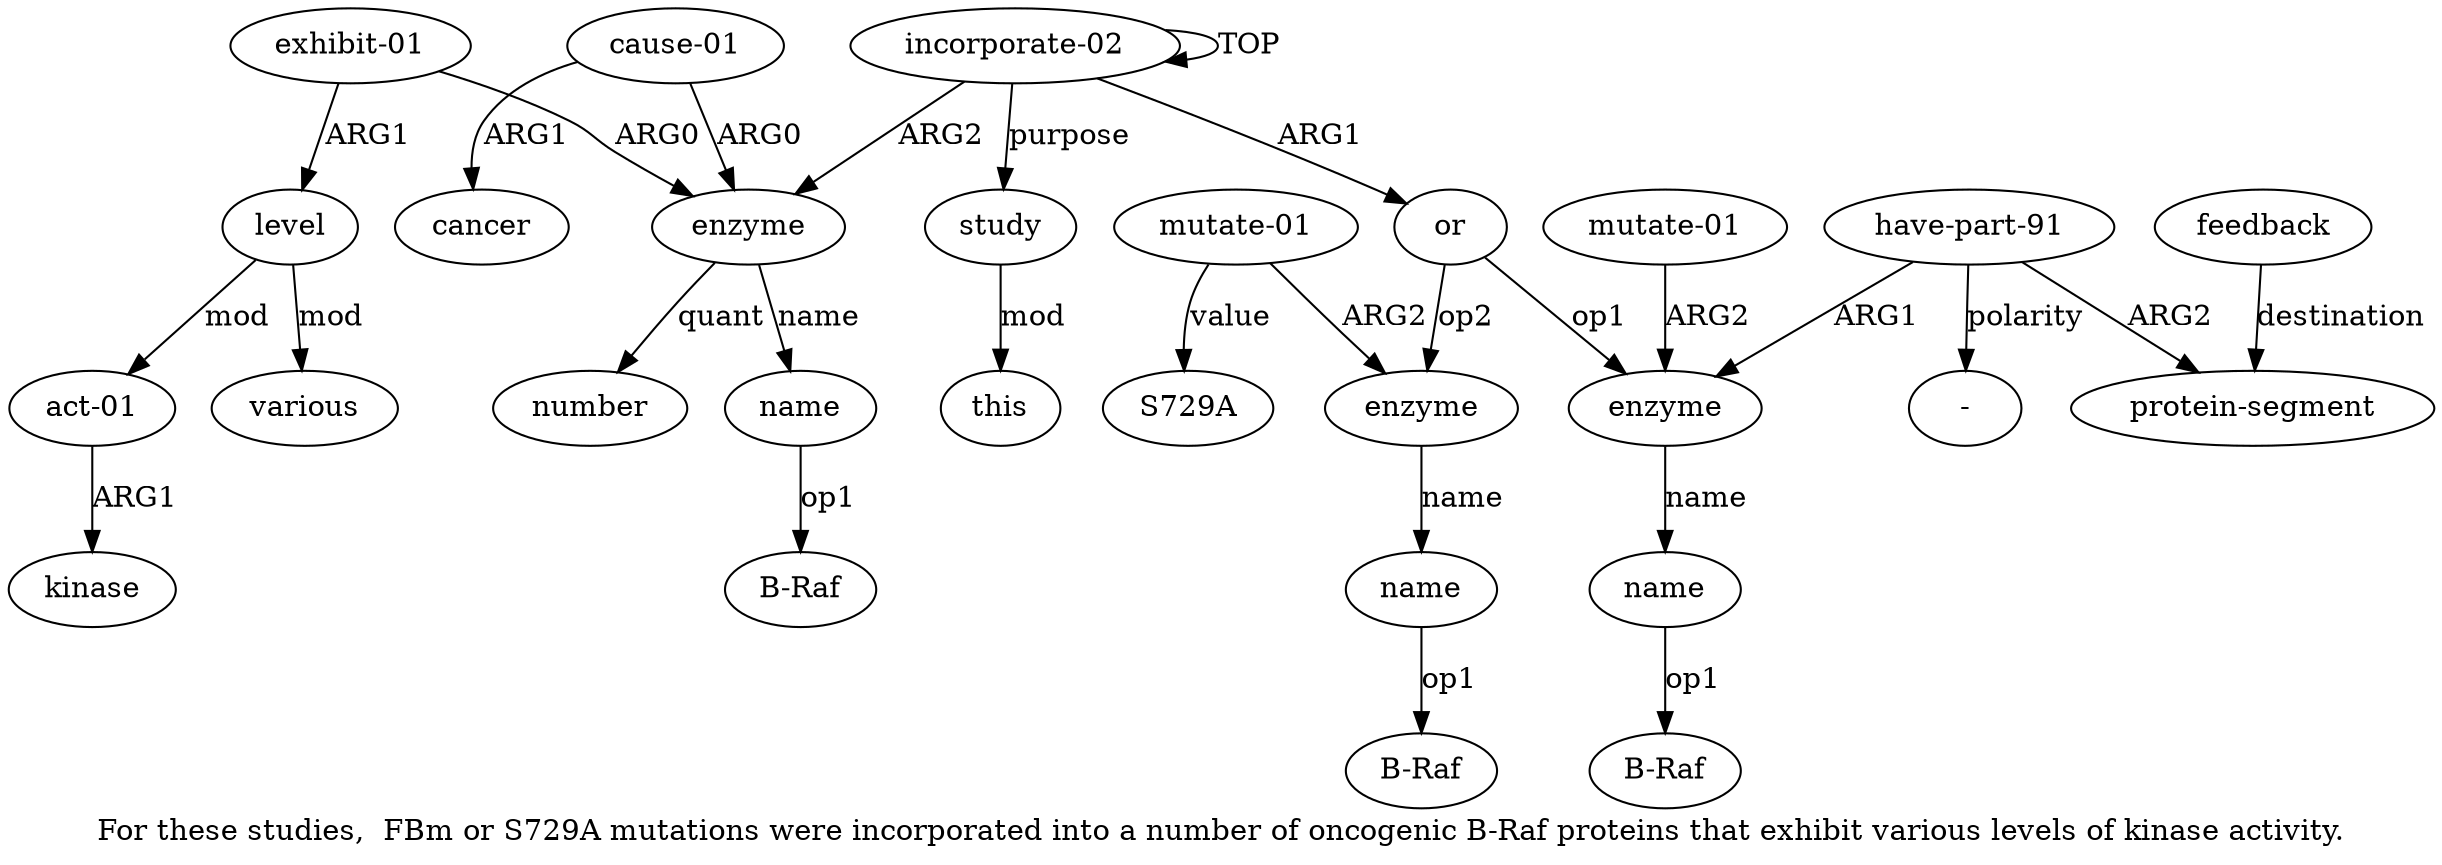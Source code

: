 digraph  {
	graph [label="For these studies,  FBm or S729A mutations were incorporated into a number of oncogenic B-Raf proteins that exhibit various levels \
of kinase activity."];
	node [label="\N"];
	a20	 [color=black,
		gold_ind=20,
		gold_label=kinase,
		label=kinase,
		test_ind=20,
		test_label=kinase];
	a21	 [color=black,
		gold_ind=21,
		gold_label=study,
		label=study,
		test_ind=21,
		test_label=study];
	a22	 [color=black,
		gold_ind=22,
		gold_label=this,
		label=this,
		test_ind=22,
		test_label=this];
	a21 -> a22 [key=0,
	color=black,
	gold_label=mod,
	label=mod,
	test_label=mod];
"a10 S729A" [color=black,
	gold_ind=-1,
	gold_label=S729A,
	label=S729A,
	test_ind=-1,
	test_label=S729A];
"a3 B-Raf" [color=black,
	gold_ind=-1,
	gold_label="B-Raf",
	label="B-Raf",
	test_ind=-1,
	test_label="B-Raf"];
"a9 B-Raf" [color=black,
	gold_ind=-1,
	gold_label="B-Raf",
	label="B-Raf",
	test_ind=-1,
	test_label="B-Raf"];
a15 [color=black,
	gold_ind=15,
	gold_label=number,
	label=number,
	test_ind=15,
	test_label=number];
a14 [color=black,
	gold_ind=14,
	gold_label=cancer,
	label=cancer,
	test_ind=14,
	test_label=cancer];
a17 [color=black,
	gold_ind=17,
	gold_label=level,
	label=level,
	test_ind=17,
	test_label=level];
a19 [color=black,
	gold_ind=19,
	gold_label="act-01",
	label="act-01",
	test_ind=19,
	test_label="act-01"];
a17 -> a19 [key=0,
color=black,
gold_label=mod,
label=mod,
test_label=mod];
a18 [color=black,
gold_ind=18,
gold_label=various,
label=various,
test_ind=18,
test_label=various];
a17 -> a18 [key=0,
color=black,
gold_label=mod,
label=mod,
test_label=mod];
a16 [color=black,
gold_ind=16,
gold_label="exhibit-01",
label="exhibit-01",
test_ind=16,
test_label="exhibit-01"];
a16 -> a17 [key=0,
color=black,
gold_label=ARG1,
label=ARG1,
test_label=ARG1];
a11 [color=black,
gold_ind=11,
gold_label=enzyme,
label=enzyme,
test_ind=11,
test_label=enzyme];
a16 -> a11 [key=0,
color=black,
gold_label=ARG0,
label=ARG0,
test_label=ARG0];
a11 -> a15 [key=0,
color=black,
gold_label=quant,
label=quant,
test_label=quant];
a12 [color=black,
gold_ind=12,
gold_label=name,
label=name,
test_ind=12,
test_label=name];
a11 -> a12 [key=0,
color=black,
gold_label=name,
label=name,
test_label=name];
a10 [color=black,
gold_ind=10,
gold_label="mutate-01",
label="mutate-01",
test_ind=10,
test_label="mutate-01"];
a10 -> "a10 S729A" [key=0,
color=black,
gold_label=value,
label=value,
test_label=value];
a8 [color=black,
gold_ind=8,
gold_label=enzyme,
label=enzyme,
test_ind=8,
test_label=enzyme];
a10 -> a8 [key=0,
color=black,
gold_label=ARG2,
label=ARG2,
test_label=ARG2];
a13 [color=black,
gold_ind=13,
gold_label="cause-01",
label="cause-01",
test_ind=13,
test_label="cause-01"];
a13 -> a14 [key=0,
color=black,
gold_label=ARG1,
label=ARG1,
test_label=ARG1];
a13 -> a11 [key=0,
color=black,
gold_label=ARG0,
label=ARG0,
test_label=ARG0];
"a12 B-Raf" [color=black,
gold_ind=-1,
gold_label="B-Raf",
label="B-Raf",
test_ind=-1,
test_label="B-Raf"];
a12 -> "a12 B-Raf" [key=0,
color=black,
gold_label=op1,
label=op1,
test_label=op1];
a19 -> a20 [key=0,
color=black,
gold_label=ARG1,
label=ARG1,
test_label=ARG1];
"a5 -" [color=black,
gold_ind=-1,
gold_label="-",
label="-",
test_ind=-1,
test_label="-"];
a1 [color=black,
gold_ind=1,
gold_label=or,
label=or,
test_ind=1,
test_label=or];
a2 [color=black,
gold_ind=2,
gold_label=enzyme,
label=enzyme,
test_ind=2,
test_label=enzyme];
a1 -> a2 [key=0,
color=black,
gold_label=op1,
label=op1,
test_label=op1];
a1 -> a8 [key=0,
color=black,
gold_label=op2,
label=op2,
test_label=op2];
a0 [color=black,
gold_ind=0,
gold_label="incorporate-02",
label="incorporate-02",
test_ind=0,
test_label="incorporate-02"];
a0 -> a21 [key=0,
color=black,
gold_label=purpose,
label=purpose,
test_label=purpose];
a0 -> a11 [key=0,
color=black,
gold_label=ARG2,
label=ARG2,
test_label=ARG2];
a0 -> a1 [key=0,
color=black,
gold_label=ARG1,
label=ARG1,
test_label=ARG1];
a0 -> a0 [key=0,
color=black,
gold_label=TOP,
label=TOP,
test_label=TOP];
a3 [color=black,
gold_ind=3,
gold_label=name,
label=name,
test_ind=3,
test_label=name];
a3 -> "a3 B-Raf" [key=0,
color=black,
gold_label=op1,
label=op1,
test_label=op1];
a2 -> a3 [key=0,
color=black,
gold_label=name,
label=name,
test_label=name];
a5 [color=black,
gold_ind=5,
gold_label="have-part-91",
label="have-part-91",
test_ind=5,
test_label="have-part-91"];
a5 -> "a5 -" [key=0,
color=black,
gold_label=polarity,
label=polarity,
test_label=polarity];
a5 -> a2 [key=0,
color=black,
gold_label=ARG1,
label=ARG1,
test_label=ARG1];
a6 [color=black,
gold_ind=6,
gold_label="protein-segment",
label="protein-segment",
test_ind=6,
test_label="protein-segment"];
a5 -> a6 [key=0,
color=black,
gold_label=ARG2,
label=ARG2,
test_label=ARG2];
a4 [color=black,
gold_ind=4,
gold_label="mutate-01",
label="mutate-01",
test_ind=4,
test_label="mutate-01"];
a4 -> a2 [key=0,
color=black,
gold_label=ARG2,
label=ARG2,
test_label=ARG2];
a7 [color=black,
gold_ind=7,
gold_label=feedback,
label=feedback,
test_ind=7,
test_label=feedback];
a7 -> a6 [key=0,
color=black,
gold_label=destination,
label=destination,
test_label=destination];
a9 [color=black,
gold_ind=9,
gold_label=name,
label=name,
test_ind=9,
test_label=name];
a9 -> "a9 B-Raf" [key=0,
color=black,
gold_label=op1,
label=op1,
test_label=op1];
a8 -> a9 [key=0,
color=black,
gold_label=name,
label=name,
test_label=name];
}
